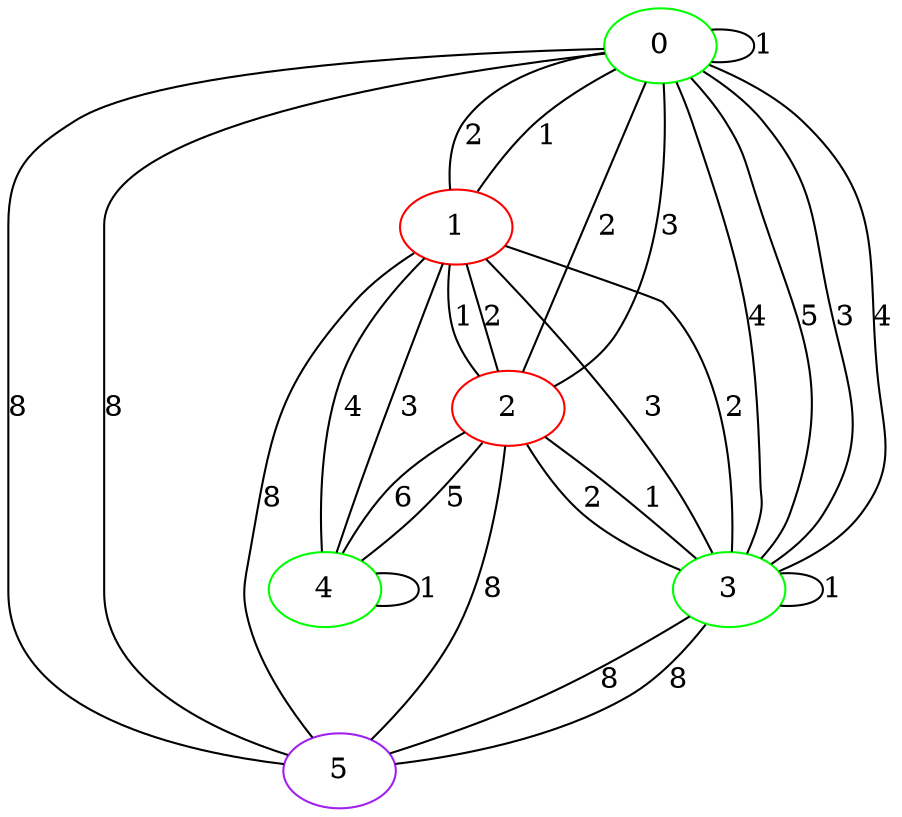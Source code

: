 graph "" {
0 [color=green, weight=2];
1 [color=red, weight=1];
2 [color=red, weight=1];
3 [color=green, weight=2];
4 [color=green, weight=2];
5 [color=purple, weight=4];
0 -- 0  [key=0, label=1];
0 -- 1  [key=0, label=2];
0 -- 1  [key=1, label=1];
0 -- 2  [key=0, label=3];
0 -- 2  [key=1, label=2];
0 -- 3  [key=0, label=4];
0 -- 3  [key=1, label=5];
0 -- 3  [key=2, label=3];
0 -- 3  [key=3, label=4];
0 -- 5  [key=0, label=8];
0 -- 5  [key=1, label=8];
1 -- 2  [key=0, label=1];
1 -- 2  [key=1, label=2];
1 -- 3  [key=0, label=2];
1 -- 3  [key=1, label=3];
1 -- 4  [key=0, label=3];
1 -- 4  [key=1, label=4];
1 -- 5  [key=0, label=8];
2 -- 3  [key=0, label=1];
2 -- 3  [key=1, label=2];
2 -- 4  [key=0, label=5];
2 -- 4  [key=1, label=6];
2 -- 5  [key=0, label=8];
3 -- 3  [key=0, label=1];
3 -- 5  [key=0, label=8];
3 -- 5  [key=1, label=8];
4 -- 4  [key=0, label=1];
}
